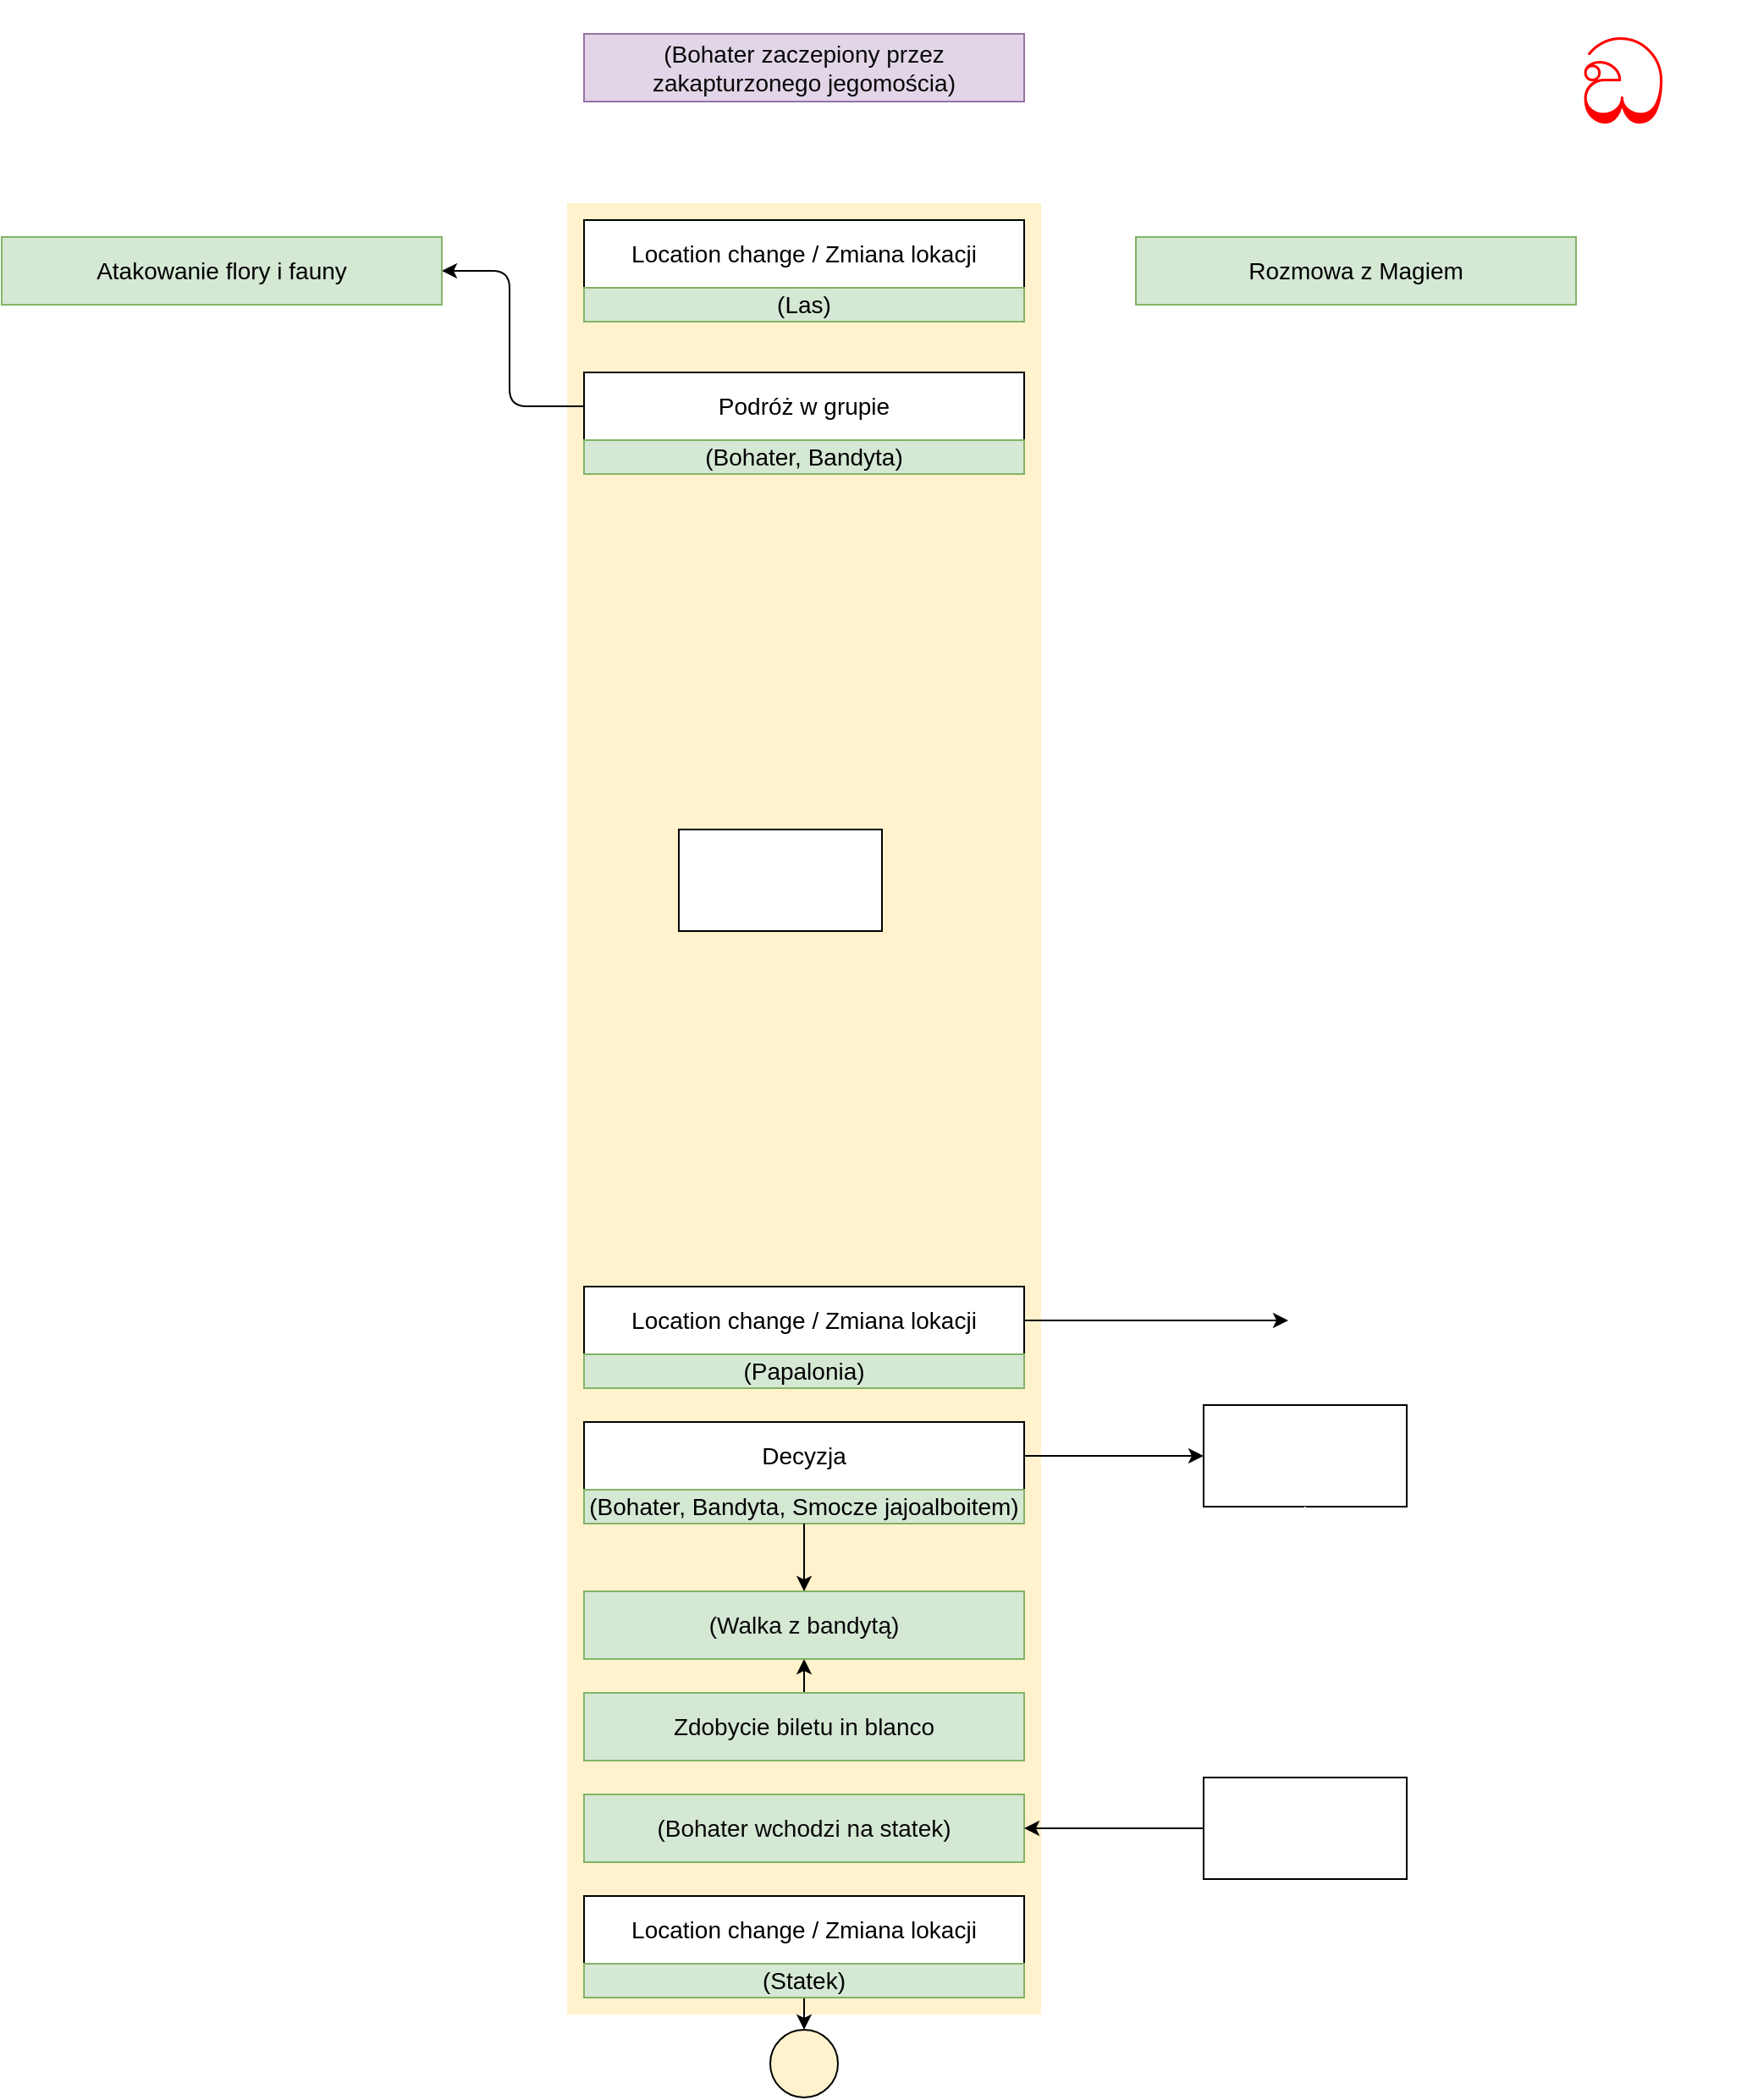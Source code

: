 <mxfile version="20.5.3" type="github" pages="4">
  <diagram id="UQUSvF4I5KepVSpX5gGY" name="Nasza Misja Wspaniała">
    <mxGraphModel dx="2842" dy="1114" grid="1" gridSize="10" guides="1" tooltips="1" connect="1" arrows="1" fold="1" page="1" pageScale="1" pageWidth="827" pageHeight="1169" math="0" shadow="0">
      <root>
        <mxCell id="0" />
        <mxCell id="1" parent="0" />
        <mxCell id="gQGS9MG1_KAhXodt28e4-1" value="&lt;span style=&quot;font-size: 14px&quot;&gt;&lt;font color=&quot;#080808&quot;&gt;(Bohater zaczepiony przez zakapturzonego jegomościa)&lt;/font&gt;&lt;/span&gt;" style="rounded=0;whiteSpace=wrap;html=1;strokeColor=#9673a6;fillColor=#e1d5e7;" parent="1" vertex="1">
          <mxGeometry x="284" y="20" width="260" height="40" as="geometry" />
        </mxCell>
        <mxCell id="IKPcrjmmdBLOmHYSF2E3-1" value="" style="rounded=0;whiteSpace=wrap;html=1;fillColor=#fff2cc;fontFamily=Helvetica;fontSize=14;strokeColor=none;" parent="1" vertex="1">
          <mxGeometry x="274" y="120" width="280" height="1070" as="geometry" />
        </mxCell>
        <mxCell id="2" value="&lt;font style=&quot;font-size: 70px&quot; color=&quot;#ff0000&quot;&gt;ඞ&lt;/font&gt;" style="text;whiteSpace=wrap;html=1;fontColor=#080808;" parent="1" vertex="1">
          <mxGeometry x="870" width="100" height="150" as="geometry" />
        </mxCell>
        <mxCell id="SyV1XuI-DCS6ZRAWAmAv-12" value="" style="edgeStyle=none;html=1;fontColor=#FFFFFF;strokeColor=#000000;" parent="1" source="3" target="V4JpAmFx-KWgz6-giR5c-6" edge="1">
          <mxGeometry relative="1" as="geometry" />
        </mxCell>
        <mxCell id="3" value="" style="rounded=0;whiteSpace=wrap;html=1;fillColor=#fff2cc;fontFamily=Helvetica;fontSize=14;strokeColor=none;" parent="1" vertex="1">
          <mxGeometry x="274" y="1040" width="280" height="120" as="geometry" />
        </mxCell>
        <mxCell id="31GnjEC11uRgKmTR82X7-3" value="&lt;span id=&quot;docs-internal-guid-4cfbbf0f-7fff-1ddc-6e00-4f36d3d0db7e&quot;&gt;&lt;span style=&quot;background-color: transparent ; vertical-align: baseline&quot;&gt;&lt;font&gt;&lt;font face=&quot;arial&quot;&gt;&lt;span style=&quot;font-size: 14px&quot;&gt;Location change / Zmiana lokacji&lt;/span&gt;&lt;/font&gt;&lt;br&gt;&lt;/font&gt;&lt;/span&gt;&lt;/span&gt;" style="rounded=0;whiteSpace=wrap;html=1;align=center;" parent="1" vertex="1">
          <mxGeometry x="284" y="130" width="260" height="40" as="geometry" />
        </mxCell>
        <mxCell id="4" value="&lt;span id=&quot;docs-internal-guid-4cfbbf0f-7fff-1ddc-6e00-4f36d3d0db7e&quot;&gt;&lt;span style=&quot;background-color: transparent ; vertical-align: baseline&quot;&gt;&lt;font&gt;&lt;font face=&quot;arial&quot;&gt;&lt;span style=&quot;font-size: 14px&quot;&gt;Location change / Zmiana lokacji&lt;/span&gt;&lt;/font&gt;&lt;br&gt;&lt;/font&gt;&lt;/span&gt;&lt;/span&gt;" style="rounded=0;whiteSpace=wrap;html=1;align=center;" parent="1" vertex="1">
          <mxGeometry x="284" y="1120" width="260" height="40" as="geometry" />
        </mxCell>
        <mxCell id="5" value="&lt;span style=&quot;font-size: 14px&quot;&gt;&lt;font color=&quot;#080808&quot;&gt;(Bohater wchodzi na statek)&lt;/font&gt;&lt;/span&gt;" style="rounded=0;whiteSpace=wrap;html=1;fillColor=#d5e8d4;strokeColor=#82b366;" parent="1" vertex="1">
          <mxGeometry x="284" y="1060" width="260" height="40" as="geometry" />
        </mxCell>
        <mxCell id="BPi2wdG3fpeRmtlFib_T-5" value="" style="ellipse;whiteSpace=wrap;html=1;aspect=fixed;fontSize=14;align=center;fillColor=#fff2cc;strokeWidth=1;" parent="1" vertex="1">
          <mxGeometry x="394" y="1199" width="40" height="40" as="geometry" />
        </mxCell>
        <mxCell id="BPi2wdG3fpeRmtlFib_T-6" value="" style="endArrow=classic;html=1;fontFamily=Helvetica;fontSize=14;exitX=0.5;exitY=1;exitDx=0;exitDy=0;entryX=0.5;entryY=0;entryDx=0;entryDy=0;strokeWidth=1;" parent="1" target="BPi2wdG3fpeRmtlFib_T-5" edge="1">
          <mxGeometry width="50" height="50" relative="1" as="geometry">
            <mxPoint x="414" y="1160" as="sourcePoint" />
            <mxPoint x="364" y="1030" as="targetPoint" />
          </mxGeometry>
        </mxCell>
        <mxCell id="V4JpAmFx-KWgz6-giR5c-5" value="&lt;span id=&quot;docs-internal-guid-4cfbbf0f-7fff-1ddc-6e00-4f36d3d0db7e&quot;&gt;&lt;span style=&quot;background-color: transparent ; vertical-align: baseline&quot;&gt;&lt;font&gt;&lt;font face=&quot;arial&quot;&gt;&lt;span style=&quot;font-size: 14px&quot;&gt;Location change / Zmiana lokacji&lt;/span&gt;&lt;/font&gt;&lt;br&gt;&lt;/font&gt;&lt;/span&gt;&lt;/span&gt;" style="rounded=0;whiteSpace=wrap;html=1;align=center;" parent="1" vertex="1">
          <mxGeometry x="284" y="760" width="260" height="40" as="geometry" />
        </mxCell>
        <mxCell id="V4JpAmFx-KWgz6-giR5c-6" value="&lt;span style=&quot;font-size: 14px&quot;&gt;&lt;font color=&quot;#080808&quot;&gt;(Walka z bandytą)&lt;/font&gt;&lt;/span&gt;" style="rounded=0;whiteSpace=wrap;html=1;fillColor=#d5e8d4;strokeColor=#82b366;" parent="1" vertex="1">
          <mxGeometry x="284" y="940" width="260" height="40" as="geometry" />
        </mxCell>
        <mxCell id="mL9I8MY1Zmh6og6JiRy--6" style="edgeStyle=none;html=1;" parent="1" source="V4JpAmFx-KWgz6-giR5c-5" edge="1">
          <mxGeometry relative="1" as="geometry">
            <mxPoint x="700" y="780" as="targetPoint" />
          </mxGeometry>
        </mxCell>
        <mxCell id="SyV1XuI-DCS6ZRAWAmAv-5" value="&lt;font face=&quot;arial&quot; color=&quot;#000000&quot;&gt;&lt;span style=&quot;font-size: 14px&quot;&gt;(Papalonia)&lt;/span&gt;&lt;/font&gt;" style="rounded=0;whiteSpace=wrap;html=1;sketch=0;fillColor=#d5e8d4;strokeColor=#82b366;align=center;" parent="1" vertex="1">
          <mxGeometry x="284" y="800" width="260" height="20" as="geometry" />
        </mxCell>
        <mxCell id="SyV1XuI-DCS6ZRAWAmAv-6" value="&lt;span id=&quot;docs-internal-guid-4cfbbf0f-7fff-1ddc-6e00-4f36d3d0db7e&quot;&gt;&lt;span style=&quot;background-color: transparent ; vertical-align: baseline&quot;&gt;&lt;font&gt;&lt;font face=&quot;arial&quot;&gt;&lt;span style=&quot;font-size: 14px&quot;&gt;Decyzja&lt;/span&gt;&lt;/font&gt;&lt;br&gt;&lt;/font&gt;&lt;/span&gt;&lt;/span&gt;" style="rounded=0;whiteSpace=wrap;html=1;align=center;" parent="1" vertex="1">
          <mxGeometry x="284" y="840" width="260" height="40" as="geometry" />
        </mxCell>
        <mxCell id="SyV1XuI-DCS6ZRAWAmAv-7" value="&lt;font face=&quot;arial&quot; color=&quot;#000000&quot;&gt;&lt;span style=&quot;font-size: 14px&quot;&gt;(Bohater, Bandyta, Smocze jajoalboitem)&lt;/span&gt;&lt;/font&gt;" style="rounded=0;whiteSpace=wrap;html=1;sketch=0;fillColor=#d5e8d4;strokeColor=#82b366;align=center;" parent="1" vertex="1">
          <mxGeometry x="284" y="880" width="260" height="20" as="geometry" />
        </mxCell>
        <mxCell id="BVBSUWvwpe2HxioUukOX-6" value="(Statek)" style="rounded=0;whiteSpace=wrap;html=1;sketch=0;align=center;fontSize=14;fillColor=#d5e8d4;strokeColor=#82b366;" parent="1" vertex="1">
          <mxGeometry x="284" y="1160" width="260" height="20" as="geometry" />
        </mxCell>
        <mxCell id="BVBSUWvwpe2HxioUukOX-7" value="(Las)" style="rounded=0;whiteSpace=wrap;html=1;sketch=0;align=center;fontSize=14;fillColor=#d5e8d4;strokeColor=#82b366;" parent="1" vertex="1">
          <mxGeometry x="284" y="170" width="260" height="20" as="geometry" />
        </mxCell>
        <mxCell id="rBn5e1AXsprmGUKwakob-8" style="edgeStyle=none;html=1;entryX=1;entryY=0.5;entryDx=0;entryDy=0;" parent="1" source="rBn5e1AXsprmGUKwakob-5" target="2jl5RrYqkjncUP6ji2NP-6" edge="1">
          <mxGeometry relative="1" as="geometry">
            <Array as="points">
              <mxPoint x="240" y="240" />
              <mxPoint x="240" y="160" />
            </Array>
          </mxGeometry>
        </mxCell>
        <mxCell id="rBn5e1AXsprmGUKwakob-5" value="&lt;span id=&quot;docs-internal-guid-4cfbbf0f-7fff-1ddc-6e00-4f36d3d0db7e&quot;&gt;&lt;span style=&quot;background-color: transparent ; vertical-align: baseline&quot;&gt;&lt;font&gt;&lt;font face=&quot;arial&quot;&gt;&lt;span style=&quot;font-size: 14px&quot;&gt;Podróż w grupie&lt;/span&gt;&lt;/font&gt;&lt;br&gt;&lt;/font&gt;&lt;/span&gt;&lt;/span&gt;" style="rounded=0;whiteSpace=wrap;html=1;align=center;" parent="1" vertex="1">
          <mxGeometry x="284" y="220" width="260" height="40" as="geometry" />
        </mxCell>
        <mxCell id="rBn5e1AXsprmGUKwakob-6" value="(Bohater, Bandyta)" style="rounded=0;whiteSpace=wrap;html=1;sketch=0;align=center;fontSize=14;fillColor=#d5e8d4;strokeColor=#82b366;" parent="1" vertex="1">
          <mxGeometry x="284" y="260" width="260" height="20" as="geometry" />
        </mxCell>
        <mxCell id="2jl5RrYqkjncUP6ji2NP-5" value="&lt;font face=&quot;arial&quot;&gt;&lt;span style=&quot;font-size: 14px&quot;&gt;Rozmowa z Magiem&lt;br&gt;&lt;/span&gt;&lt;/font&gt;" style="rounded=0;whiteSpace=wrap;html=1;sketch=0;fillColor=#d5e8d4;strokeColor=#82b366;align=center;" parent="1" vertex="1">
          <mxGeometry x="610" y="140" width="260" height="40" as="geometry" />
        </mxCell>
        <mxCell id="SyV1XuI-DCS6ZRAWAmAv-9" value="&lt;font color=&quot;#ffffff&quot;&gt;Oddanie itemu bandycie&lt;/font&gt;" style="rounded=0;whiteSpace=wrap;html=1;fontColor=#000000;" parent="1" vertex="1">
          <mxGeometry x="650" y="830" width="120" height="60" as="geometry" />
        </mxCell>
        <mxCell id="SyV1XuI-DCS6ZRAWAmAv-10" value="" style="endArrow=classic;html=1;fontColor=#000000;exitX=1;exitY=0.5;exitDx=0;exitDy=0;entryX=0;entryY=0.5;entryDx=0;entryDy=0;" parent="1" source="SyV1XuI-DCS6ZRAWAmAv-6" target="SyV1XuI-DCS6ZRAWAmAv-9" edge="1">
          <mxGeometry width="50" height="50" relative="1" as="geometry">
            <mxPoint x="600" y="870" as="sourcePoint" />
            <mxPoint x="776" y="870" as="targetPoint" />
            <Array as="points" />
          </mxGeometry>
        </mxCell>
        <mxCell id="SyV1XuI-DCS6ZRAWAmAv-11" value="" style="endArrow=classic;html=1;fontColor=#000000;exitX=0.5;exitY=1;exitDx=0;exitDy=0;entryX=0.5;entryY=0;entryDx=0;entryDy=0;strokeColor=#000000;" parent="1" source="SyV1XuI-DCS6ZRAWAmAv-7" target="V4JpAmFx-KWgz6-giR5c-6" edge="1">
          <mxGeometry width="50" height="50" relative="1" as="geometry">
            <mxPoint x="530" y="970" as="sourcePoint" />
            <mxPoint x="580" y="920" as="targetPoint" />
          </mxGeometry>
        </mxCell>
        <mxCell id="2jl5RrYqkjncUP6ji2NP-6" value="&lt;font face=&quot;arial&quot;&gt;&lt;span style=&quot;font-size: 14px&quot;&gt;Atakowanie flory i fauny&lt;/span&gt;&lt;/font&gt;" style="rounded=0;whiteSpace=wrap;html=1;sketch=0;fillColor=#d5e8d4;strokeColor=#82b366;align=center;" parent="1" vertex="1">
          <mxGeometry x="-60" y="140" width="260" height="40" as="geometry" />
        </mxCell>
        <mxCell id="SyV1XuI-DCS6ZRAWAmAv-13" value="&lt;font color=&quot;#080808&quot;&gt;&lt;span style=&quot;font-size: 14px&quot;&gt;Zdobycie biletu in blanco&lt;/span&gt;&lt;/font&gt;" style="rounded=0;whiteSpace=wrap;html=1;fillColor=#d5e8d4;strokeColor=#82b366;" parent="1" vertex="1">
          <mxGeometry x="284" y="1000" width="260" height="40" as="geometry" />
        </mxCell>
        <mxCell id="SyV1XuI-DCS6ZRAWAmAv-14" value="" style="endArrow=classic;html=1;fontColor=#FFFFFF;strokeColor=#FFFFFF;exitX=0.5;exitY=1;exitDx=0;exitDy=0;" parent="1" source="SyV1XuI-DCS6ZRAWAmAv-9" edge="1">
          <mxGeometry width="50" height="50" relative="1" as="geometry">
            <mxPoint x="490" y="1040" as="sourcePoint" />
            <mxPoint x="710" y="1050" as="targetPoint" />
          </mxGeometry>
        </mxCell>
        <mxCell id="SyV1XuI-DCS6ZRAWAmAv-15" value="&lt;font color=&quot;#ffffff&quot;&gt;Bandyta obiecuje wprowadzić nas na statek&lt;/font&gt;" style="rounded=0;whiteSpace=wrap;html=1;fontColor=#000000;" parent="1" vertex="1">
          <mxGeometry x="650" y="1050" width="120" height="60" as="geometry" />
        </mxCell>
        <mxCell id="SyV1XuI-DCS6ZRAWAmAv-16" value="" style="endArrow=classic;html=1;fontColor=#000000;exitX=0;exitY=0.5;exitDx=0;exitDy=0;entryX=1;entryY=0.5;entryDx=0;entryDy=0;" parent="1" source="SyV1XuI-DCS6ZRAWAmAv-15" target="5" edge="1">
          <mxGeometry width="50" height="50" relative="1" as="geometry">
            <mxPoint x="554" y="870.0" as="sourcePoint" />
            <mxPoint x="660" y="870.0" as="targetPoint" />
            <Array as="points" />
          </mxGeometry>
        </mxCell>
        <mxCell id="40cvc3QpJEBlzxlYfBRd-5" value="" style="rounded=0;whiteSpace=wrap;html=1;" vertex="1" parent="1">
          <mxGeometry x="340" y="490" width="120" height="60" as="geometry" />
        </mxCell>
      </root>
    </mxGraphModel>
  </diagram>
  <diagram id="74R-9tX7TL93OtxGvx-q" name="Page-1">
    <mxGraphModel dx="2015" dy="2314" grid="1" gridSize="10" guides="1" tooltips="1" connect="1" arrows="1" fold="1" page="0" pageScale="1" pageWidth="827" pageHeight="1169" math="0" shadow="0">
      <root>
        <mxCell id="0" />
        <mxCell id="1" parent="0" />
        <mxCell id="tmJQToJs_ofcO0lPk8p_-60" value="" style="rounded=0;whiteSpace=wrap;html=1;fillColor=#fff2cc;fontFamily=Helvetica;fontSize=14;strokeColor=none;" parent="1" vertex="1">
          <mxGeometry x="480" y="-1109" width="280" height="959" as="geometry" />
        </mxCell>
        <mxCell id="tmJQToJs_ofcO0lPk8p_-63" value="" style="rounded=0;whiteSpace=wrap;html=1;strokeColor=#000000;fillColor=none;fontFamily=Helvetica;fontSize=14;" parent="1" vertex="1">
          <mxGeometry x="480" y="-399.5" width="570" height="79" as="geometry" />
        </mxCell>
        <mxCell id="tmJQToJs_ofcO0lPk8p_-62" value="" style="rounded=0;whiteSpace=wrap;html=1;strokeColor=#000000;fontFamily=Helvetica;fontSize=14;fillColor=none;" parent="1" vertex="1">
          <mxGeometry x="780" y="-669" width="560" height="80" as="geometry" />
        </mxCell>
        <mxCell id="roKW-7SxGmVdzLlYCuaA-19" style="rounded=0;orthogonalLoop=1;jettySize=auto;html=1;entryX=0.5;entryY=0;entryDx=0;entryDy=0;fontSize=14;" parent="1" source="8mZ_FmGga-K4OqEKXEgO-2" target="8mZ_FmGga-K4OqEKXEgO-4" edge="1">
          <mxGeometry relative="1" as="geometry" />
        </mxCell>
        <mxCell id="8mZ_FmGga-K4OqEKXEgO-11" style="rounded=0;orthogonalLoop=1;jettySize=auto;html=1;exitX=0.5;exitY=1;exitDx=0;exitDy=0;" parent="1" source="8mZ_FmGga-K4OqEKXEgO-3" target="8mZ_FmGga-K4OqEKXEgO-10" edge="1">
          <mxGeometry relative="1" as="geometry" />
        </mxCell>
        <mxCell id="8mZ_FmGga-K4OqEKXEgO-3" value="&lt;font face=&quot;arial&quot;&gt;&lt;span style=&quot;font-size: 14px&quot;&gt;Drunkard gets thrown out of Inn / Wyrzucenie awanturnika z karczmy&lt;/span&gt;&lt;/font&gt;" style="rounded=0;whiteSpace=wrap;html=1;sketch=0;fillColor=#d5e8d4;strokeColor=#82b366;align=center;" parent="1" vertex="1">
          <mxGeometry x="490" y="-1099" width="260" height="40" as="geometry" />
        </mxCell>
        <mxCell id="roKW-7SxGmVdzLlYCuaA-30" style="edgeStyle=none;rounded=0;orthogonalLoop=1;jettySize=auto;html=1;exitX=0.5;exitY=1;exitDx=0;exitDy=0;entryX=0.5;entryY=0;entryDx=0;entryDy=0;fontSize=14;strokeWidth=1;" parent="1" source="8mZ_FmGga-K4OqEKXEgO-4" target="roKW-7SxGmVdzLlYCuaA-28" edge="1">
          <mxGeometry relative="1" as="geometry" />
        </mxCell>
        <mxCell id="8mZ_FmGga-K4OqEKXEgO-4" value="&lt;font face=&quot;arial&quot;&gt;&lt;span style=&quot;font-size: 14px&quot;&gt;Nutrition / Odżywianie&lt;/span&gt;&lt;/font&gt;" style="rounded=0;whiteSpace=wrap;html=1;align=center;fillColor=#ffffff;fontSize=14;" parent="1" vertex="1">
          <mxGeometry x="490" y="-560" width="260" height="40" as="geometry" />
        </mxCell>
        <mxCell id="roKW-7SxGmVdzLlYCuaA-20" style="rounded=0;orthogonalLoop=1;jettySize=auto;html=1;exitX=0.75;exitY=1;exitDx=0;exitDy=0;entryX=0.25;entryY=0;entryDx=0;entryDy=0;fontSize=14;strokeWidth=1;" parent="1" source="tmJQToJs_ofcO0lPk8p_-11" target="8mZ_FmGga-K4OqEKXEgO-4" edge="1">
          <mxGeometry relative="1" as="geometry">
            <mxPoint x="410" y="-518" as="sourcePoint" />
          </mxGeometry>
        </mxCell>
        <mxCell id="roKW-7SxGmVdzLlYCuaA-10" style="edgeStyle=none;rounded=0;orthogonalLoop=1;jettySize=auto;html=1;exitX=0.5;exitY=1;exitDx=0;exitDy=0;fontSize=14;" parent="1" source="8mZ_FmGga-K4OqEKXEgO-6" target="roKW-7SxGmVdzLlYCuaA-1" edge="1">
          <mxGeometry relative="1" as="geometry" />
        </mxCell>
        <mxCell id="8mZ_FmGga-K4OqEKXEgO-6" value="&lt;span id=&quot;docs-internal-guid-4cfbbf0f-7fff-1ddc-6e00-4f36d3d0db7e&quot;&gt;&lt;span style=&quot;background-color: transparent ; vertical-align: baseline&quot;&gt;&lt;font&gt;&lt;font face=&quot;arial&quot;&gt;&lt;span style=&quot;font-size: 14px&quot;&gt;Location change / Zmiana lokacji&lt;/span&gt;&lt;/font&gt;&lt;br&gt;&lt;/font&gt;&lt;/span&gt;&lt;/span&gt;" style="rounded=0;whiteSpace=wrap;html=1;align=center;" parent="1" vertex="1">
          <mxGeometry x="490" y="-959" width="260" height="40" as="geometry" />
        </mxCell>
        <mxCell id="8mZ_FmGga-K4OqEKXEgO-12" style="edgeStyle=orthogonalEdgeStyle;rounded=0;orthogonalLoop=1;jettySize=auto;html=1;exitX=0.5;exitY=1;exitDx=0;exitDy=0;entryX=0.5;entryY=0;entryDx=0;entryDy=0;" parent="1" source="8mZ_FmGga-K4OqEKXEgO-10" target="8mZ_FmGga-K4OqEKXEgO-6" edge="1">
          <mxGeometry relative="1" as="geometry" />
        </mxCell>
        <mxCell id="0h0rLAMfrDWNozQSX6OC-6" style="rounded=0;orthogonalLoop=1;jettySize=auto;html=1;exitX=0;exitY=0.5;exitDx=0;exitDy=0;entryX=0.359;entryY=-0.067;entryDx=0;entryDy=0;edgeStyle=orthogonalEdgeStyle;entryPerimeter=0;" parent="1" source="8mZ_FmGga-K4OqEKXEgO-10" target="0h0rLAMfrDWNozQSX6OC-8" edge="1">
          <mxGeometry relative="1" as="geometry">
            <mxPoint x="170" y="-818" as="targetPoint" />
          </mxGeometry>
        </mxCell>
        <mxCell id="8mZ_FmGga-K4OqEKXEgO-10" value="&lt;font face=&quot;arial&quot;&gt;&lt;span style=&quot;font-size: 14px&quot;&gt;Obtaining poison / Zdobycie trucizny&lt;/span&gt;&lt;/font&gt;" style="rounded=0;whiteSpace=wrap;html=1;sketch=0;fillColor=#d5e8d4;strokeColor=#82b366;align=center;" parent="1" vertex="1">
          <mxGeometry x="490" y="-1029" width="260" height="40" as="geometry" />
        </mxCell>
        <mxCell id="roKW-7SxGmVdzLlYCuaA-11" style="edgeStyle=none;rounded=0;orthogonalLoop=1;jettySize=auto;html=1;entryX=0.5;entryY=0;entryDx=0;entryDy=0;fontSize=14;" parent="1" source="tmJQToJs_ofcO0lPk8p_-1" target="roKW-7SxGmVdzLlYCuaA-2" edge="1">
          <mxGeometry relative="1" as="geometry" />
        </mxCell>
        <mxCell id="roKW-7SxGmVdzLlYCuaA-1" value="Poisoning item / Zatrucie przedmiotu" style="rounded=0;whiteSpace=wrap;html=1;sketch=0;align=center;fontSize=14;" parent="1" vertex="1">
          <mxGeometry x="490" y="-889" width="260" height="40" as="geometry" />
        </mxCell>
        <mxCell id="roKW-7SxGmVdzLlYCuaA-12" style="rounded=0;orthogonalLoop=1;jettySize=auto;html=1;exitX=0.5;exitY=1;exitDx=0;exitDy=0;fontSize=14;" parent="1" source="roKW-7SxGmVdzLlYCuaA-2" target="tmJQToJs_ofcO0lPk8p_-12" edge="1">
          <mxGeometry relative="1" as="geometry">
            <mxPoint x="130" y="-598" as="targetPoint" />
          </mxGeometry>
        </mxCell>
        <mxCell id="roKW-7SxGmVdzLlYCuaA-13" style="rounded=0;orthogonalLoop=1;jettySize=auto;html=1;entryX=0.804;entryY=0.021;entryDx=0;entryDy=0;fontSize=14;edgeStyle=orthogonalEdgeStyle;exitX=0;exitY=0.75;exitDx=0;exitDy=0;entryPerimeter=0;strokeWidth=1;" parent="1" source="0h0rLAMfrDWNozQSX6OC-1" target="roKW-7SxGmVdzLlYCuaA-4" edge="1">
          <mxGeometry relative="1" as="geometry">
            <mxPoint x="490" y="-1179" as="sourcePoint" />
            <Array as="points">
              <mxPoint x="410" y="-1139" />
              <mxPoint x="410" y="-658" />
            </Array>
          </mxGeometry>
        </mxCell>
        <mxCell id="roKW-7SxGmVdzLlYCuaA-2" value="&lt;span id=&quot;docs-internal-guid-4cfbbf0f-7fff-1ddc-6e00-4f36d3d0db7e&quot;&gt;&lt;span style=&quot;background-color: transparent ; vertical-align: baseline&quot;&gt;&lt;font&gt;&lt;font face=&quot;arial&quot;&gt;&lt;span style=&quot;font-size: 14px&quot;&gt;Location change / Zmiana lokacji&lt;/span&gt;&lt;/font&gt;&lt;br&gt;&lt;/font&gt;&lt;/span&gt;&lt;/span&gt;" style="rounded=0;whiteSpace=wrap;html=1;align=center;" parent="1" vertex="1">
          <mxGeometry x="490" y="-729" width="260" height="40" as="geometry" />
        </mxCell>
        <mxCell id="roKW-7SxGmVdzLlYCuaA-4" value="&lt;font face=&quot;arial&quot;&gt;&lt;span style=&quot;font-size: 14px&quot;&gt;Making a deal / Transakcja kupna-sprzedaży&lt;/span&gt;&lt;br&gt;&lt;/font&gt;" style="rounded=0;whiteSpace=wrap;html=1;fillColor=#ffffff;fontSize=14;" parent="1" vertex="1">
          <mxGeometry x="200" y="-659" width="260" height="40" as="geometry" />
        </mxCell>
        <mxCell id="roKW-7SxGmVdzLlYCuaA-43" style="edgeStyle=orthogonalEdgeStyle;rounded=0;orthogonalLoop=1;jettySize=auto;html=1;entryX=1;entryY=0.5;entryDx=0;entryDy=0;fontSize=14;" parent="1" source="roKW-7SxGmVdzLlYCuaA-6" target="roKW-7SxGmVdzLlYCuaA-28" edge="1">
          <mxGeometry relative="1" as="geometry">
            <Array as="points">
              <mxPoint x="1240" y="-450" />
            </Array>
          </mxGeometry>
        </mxCell>
        <mxCell id="roKW-7SxGmVdzLlYCuaA-6" value="&lt;font&gt;Fight ending with character’s escape / Walka zakończona ucieczką uczestnika&lt;br style=&quot;font-size: 14px&quot;&gt;&lt;/font&gt;" style="rounded=0;whiteSpace=wrap;html=1;fontSize=14;fontFamily=Helvetica;" parent="1" vertex="1">
          <mxGeometry x="1067" y="-659" width="260" height="40" as="geometry" />
        </mxCell>
        <mxCell id="roKW-7SxGmVdzLlYCuaA-17" style="rounded=0;orthogonalLoop=1;jettySize=auto;html=1;exitX=0;exitY=0.5;exitDx=0;exitDy=0;fontSize=14;entryX=1;entryY=0.5;entryDx=0;entryDy=0;" parent="1" source="roKW-7SxGmVdzLlYCuaA-7" target="tmJQToJs_ofcO0lPk8p_-12" edge="1">
          <mxGeometry relative="1" as="geometry">
            <mxPoint x="1125" y="-519" as="targetPoint" />
          </mxGeometry>
        </mxCell>
        <mxCell id="roKW-7SxGmVdzLlYCuaA-18" style="rounded=0;orthogonalLoop=1;jettySize=auto;html=1;exitX=0.768;exitY=-0.038;exitDx=0;exitDy=0;fontSize=14;exitPerimeter=0;" parent="1" source="tmJQToJs_ofcO0lPk8p_-21" target="roKW-7SxGmVdzLlYCuaA-9" edge="1">
          <mxGeometry relative="1" as="geometry" />
        </mxCell>
        <mxCell id="roKW-7SxGmVdzLlYCuaA-7" value="&lt;font&gt;Fight ending with character’s death / Walka zakończona śmiercią uczestnika&lt;br style=&quot;font-size: 14px&quot;&gt;&lt;/font&gt;" style="rounded=0;whiteSpace=wrap;html=1;fontSize=14;fontFamily=Helvetica;" parent="1" vertex="1">
          <mxGeometry x="790" y="-659" width="260" height="40" as="geometry" />
        </mxCell>
        <mxCell id="roKW-7SxGmVdzLlYCuaA-9" value="" style="ellipse;whiteSpace=wrap;html=1;aspect=fixed;fontSize=14;align=center;fillColor=#000000;" parent="1" vertex="1">
          <mxGeometry x="970" y="-560" width="40" height="40" as="geometry" />
        </mxCell>
        <mxCell id="roKW-7SxGmVdzLlYCuaA-27" value="&lt;font face=&quot;arial&quot;&gt;&lt;span style=&quot;font-size: 14px&quot;&gt;Fight ending with character’s escape / Walka zakończona ucieczką uczestnika&lt;/span&gt;&lt;br&gt;&lt;/font&gt;" style="rounded=0;whiteSpace=wrap;html=1;" parent="1" vertex="1">
          <mxGeometry x="781" y="-390" width="260" height="40" as="geometry" />
        </mxCell>
        <mxCell id="roKW-7SxGmVdzLlYCuaA-31" style="edgeStyle=none;rounded=0;orthogonalLoop=1;jettySize=auto;html=1;fontSize=14;strokeWidth=1;" parent="1" source="roKW-7SxGmVdzLlYCuaA-28" edge="1">
          <mxGeometry relative="1" as="geometry">
            <mxPoint x="622" y="-399" as="targetPoint" />
          </mxGeometry>
        </mxCell>
        <mxCell id="roKW-7SxGmVdzLlYCuaA-28" value="&lt;span id=&quot;docs-internal-guid-4cfbbf0f-7fff-1ddc-6e00-4f36d3d0db7e&quot;&gt;&lt;span style=&quot;background-color: transparent ; vertical-align: baseline&quot;&gt;&lt;font&gt;&lt;font face=&quot;arial&quot;&gt;&lt;span style=&quot;font-size: 14px&quot;&gt;Location change / Zmiana lokacji&lt;/span&gt;&lt;/font&gt;&lt;br&gt;&lt;/font&gt;&lt;/span&gt;&lt;/span&gt;" style="rounded=0;whiteSpace=wrap;html=1;align=center;fillColor=#ffffff;fontSize=14;" parent="1" vertex="1">
          <mxGeometry x="490" y="-470" width="260" height="40" as="geometry" />
        </mxCell>
        <mxCell id="roKW-7SxGmVdzLlYCuaA-36" style="edgeStyle=orthogonalEdgeStyle;rounded=0;orthogonalLoop=1;jettySize=auto;html=1;entryX=0;entryY=0.5;entryDx=0;entryDy=0;fontSize=14;exitX=0.75;exitY=0;exitDx=0;exitDy=0;strokeWidth=1;" parent="1" source="tmJQToJs_ofcO0lPk8p_-69" target="roKW-7SxGmVdzLlYCuaA-35" edge="1">
          <mxGeometry relative="1" as="geometry">
            <mxPoint x="620" y="-228" as="sourcePoint" />
            <Array as="points">
              <mxPoint x="685" y="-270" />
            </Array>
          </mxGeometry>
        </mxCell>
        <mxCell id="roKW-7SxGmVdzLlYCuaA-33" style="rounded=0;orthogonalLoop=1;jettySize=auto;html=1;fontSize=14;exitX=0.25;exitY=0;exitDx=0;exitDy=0;edgeStyle=orthogonalEdgeStyle;" parent="1" source="tmJQToJs_ofcO0lPk8p_-69" target="roKW-7SxGmVdzLlYCuaA-34" edge="1">
          <mxGeometry relative="1" as="geometry">
            <mxPoint x="555" y="-228" as="sourcePoint" />
            <Array as="points">
              <mxPoint x="555" y="-270" />
            </Array>
          </mxGeometry>
        </mxCell>
        <mxCell id="roKW-7SxGmVdzLlYCuaA-34" value="" style="ellipse;whiteSpace=wrap;html=1;aspect=fixed;fontSize=14;align=center;fillColor=#000000;" parent="1" vertex="1">
          <mxGeometry x="410" y="-290" width="40" height="40" as="geometry" />
        </mxCell>
        <mxCell id="roKW-7SxGmVdzLlYCuaA-38" style="edgeStyle=none;rounded=0;orthogonalLoop=1;jettySize=auto;html=1;entryX=0.5;entryY=0;entryDx=0;entryDy=0;fontSize=14;strokeWidth=1;" parent="1" source="roKW-7SxGmVdzLlYCuaA-35" target="roKW-7SxGmVdzLlYCuaA-37" edge="1">
          <mxGeometry relative="1" as="geometry" />
        </mxCell>
        <mxCell id="roKW-7SxGmVdzLlYCuaA-35" value="&lt;font&gt;Turning a dead dragon into valuables&amp;nbsp;/ Zamiana martwego smoka na łuski i ząb&lt;/font&gt;" style="rounded=0;whiteSpace=wrap;html=1;strokeColor=#000000;align=center;fontSize=14;fontFamily=Helvetica;fillColor=#ffffff;" parent="1" vertex="1">
          <mxGeometry x="781" y="-290" width="260" height="40" as="geometry" />
        </mxCell>
        <mxCell id="roKW-7SxGmVdzLlYCuaA-37" value="&lt;span id=&quot;docs-internal-guid-4cfbbf0f-7fff-1ddc-6e00-4f36d3d0db7e&quot; style=&quot;font-size: 14px&quot;&gt;&lt;span style=&quot;background-color: transparent ; vertical-align: baseline ; font-size: 14px&quot;&gt;&lt;font style=&quot;font-size: 14px&quot;&gt;Picking item up / Podniesienie przedmiotu&lt;br style=&quot;font-size: 14px&quot;&gt;&lt;/font&gt;&lt;/span&gt;&lt;/span&gt;" style="rounded=0;whiteSpace=wrap;html=1;fontSize=14;fontFamily=Helvetica;fillColor=#ffffff;" parent="1" vertex="1">
          <mxGeometry x="781" y="-219" width="260" height="40" as="geometry" />
        </mxCell>
        <mxCell id="0h0rLAMfrDWNozQSX6OC-3" style="rounded=0;orthogonalLoop=1;jettySize=auto;html=1;exitX=0.5;exitY=1;exitDx=0;exitDy=0;entryX=0.5;entryY=0;entryDx=0;entryDy=0;" parent="1" source="0h0rLAMfrDWNozQSX6OC-1" target="8mZ_FmGga-K4OqEKXEgO-3" edge="1">
          <mxGeometry relative="1" as="geometry" />
        </mxCell>
        <mxCell id="0h0rLAMfrDWNozQSX6OC-4" style="edgeStyle=orthogonalEdgeStyle;rounded=0;orthogonalLoop=1;jettySize=auto;html=1;entryX=0.5;entryY=0;entryDx=0;entryDy=0;exitX=0;exitY=0.5;exitDx=0;exitDy=0;" parent="1" source="0h0rLAMfrDWNozQSX6OC-1" target="0h0rLAMfrDWNozQSX6OC-2" edge="1">
          <mxGeometry relative="1" as="geometry">
            <mxPoint x="470" y="-1147" as="sourcePoint" />
            <Array as="points">
              <mxPoint x="260" y="-1149" />
            </Array>
          </mxGeometry>
        </mxCell>
        <mxCell id="0h0rLAMfrDWNozQSX6OC-11" style="edgeStyle=orthogonalEdgeStyle;rounded=0;orthogonalLoop=1;jettySize=auto;html=1;entryX=0.25;entryY=0;entryDx=0;entryDy=0;exitX=0;exitY=0.25;exitDx=0;exitDy=0;" parent="1" source="0h0rLAMfrDWNozQSX6OC-1" target="0h0rLAMfrDWNozQSX6OC-8" edge="1">
          <mxGeometry relative="1" as="geometry">
            <Array as="points">
              <mxPoint x="65" y="-1159" />
            </Array>
            <mxPoint x="460" y="-1179" as="sourcePoint" />
          </mxGeometry>
        </mxCell>
        <mxCell id="0h0rLAMfrDWNozQSX6OC-1" value="&lt;font style=&quot;font-size: 14px&quot;&gt;(Poznanie sekretu smoczego jaja, Q5)&lt;/font&gt;" style="rounded=0;whiteSpace=wrap;html=1;strokeColor=#9673a6;fillColor=#e1d5e7;" parent="1" vertex="1">
          <mxGeometry x="490" y="-1169" width="260" height="40" as="geometry" />
        </mxCell>
        <mxCell id="0h0rLAMfrDWNozQSX6OC-5" style="edgeStyle=orthogonalEdgeStyle;rounded=0;orthogonalLoop=1;jettySize=auto;html=1;exitX=0.5;exitY=1;exitDx=0;exitDy=0;entryX=0;entryY=0.5;entryDx=0;entryDy=0;" parent="1" source="0h0rLAMfrDWNozQSX6OC-2" target="roKW-7SxGmVdzLlYCuaA-1" edge="1">
          <mxGeometry relative="1" as="geometry" />
        </mxCell>
        <mxCell id="0h0rLAMfrDWNozQSX6OC-7" style="rounded=0;orthogonalLoop=1;jettySize=auto;html=1;exitX=0.25;exitY=1;exitDx=0;exitDy=0;entryX=0.75;entryY=0;entryDx=0;entryDy=0;" parent="1" source="0h0rLAMfrDWNozQSX6OC-2" target="0h0rLAMfrDWNozQSX6OC-8" edge="1">
          <mxGeometry relative="1" as="geometry">
            <mxPoint x="170" y="-769" as="targetPoint" />
          </mxGeometry>
        </mxCell>
        <mxCell id="0h0rLAMfrDWNozQSX6OC-2" value="&lt;span style=&quot;font-family: &amp;#34;arial&amp;#34; ; font-size: 14px&quot;&gt;(Zdobycie trujących ziół, Q2)&lt;/span&gt;" style="rounded=0;whiteSpace=wrap;html=1;fillColor=#e1d5e7;strokeColor=#9673a6;" parent="1" vertex="1">
          <mxGeometry x="130" y="-979" width="260" height="40" as="geometry" />
        </mxCell>
        <mxCell id="0h0rLAMfrDWNozQSX6OC-9" style="rounded=0;orthogonalLoop=1;jettySize=auto;html=1;exitX=0.5;exitY=1;exitDx=0;exitDy=0;" parent="1" source="0h0rLAMfrDWNozQSX6OC-8" target="-C62HY2DCLwvyvnExZcn-1" edge="1">
          <mxGeometry relative="1" as="geometry" />
        </mxCell>
        <mxCell id="0h0rLAMfrDWNozQSX6OC-8" value="(Zdobycie baraniny, G8)" style="rounded=0;whiteSpace=wrap;html=1;fillColor=#e1d5e7;strokeColor=#9673a6;fontSize=14;" parent="1" vertex="1">
          <mxGeometry y="-834" width="260" height="40" as="geometry" />
        </mxCell>
        <mxCell id="tmJQToJs_ofcO0lPk8p_-1" value="&lt;font face=&quot;arial&quot;&gt;&lt;span style=&quot;font-size: 14px&quot;&gt;Wizard receives a distress call / Bohater wzywa czarodzieja na pomoc&lt;/span&gt;&lt;/font&gt;" style="rounded=0;whiteSpace=wrap;html=1;sketch=0;fillColor=#d5e8d4;strokeColor=#82b366;align=center;" parent="1" vertex="1">
          <mxGeometry x="490" y="-799" width="260" height="40" as="geometry" />
        </mxCell>
        <mxCell id="tmJQToJs_ofcO0lPk8p_-3" value="" style="endArrow=classic;html=1;" parent="1" source="roKW-7SxGmVdzLlYCuaA-1" target="tmJQToJs_ofcO0lPk8p_-1" edge="1">
          <mxGeometry width="50" height="50" relative="1" as="geometry">
            <mxPoint x="770" y="-788" as="sourcePoint" />
            <mxPoint x="820" y="-838" as="targetPoint" />
          </mxGeometry>
        </mxCell>
        <mxCell id="tmJQToJs_ofcO0lPk8p_-5" value="" style="endArrow=classic;html=1;edgeStyle=orthogonalEdgeStyle;elbow=vertical;rounded=0;entryX=0;entryY=0.5;entryDx=0;entryDy=0;" parent="1" target="roKW-7SxGmVdzLlYCuaA-2" edge="1">
          <mxGeometry width="50" height="50" relative="1" as="geometry">
            <mxPoint x="490" y="-1129" as="sourcePoint" />
            <mxPoint x="490" y="-738" as="targetPoint" />
            <Array as="points">
              <mxPoint x="490" y="-1129" />
              <mxPoint x="440" y="-1129" />
              <mxPoint x="440" y="-709" />
            </Array>
          </mxGeometry>
        </mxCell>
        <mxCell id="tmJQToJs_ofcO0lPk8p_-6" value="(Well, Poison/Herbs)" style="rounded=0;whiteSpace=wrap;html=1;sketch=0;align=center;fontSize=14;fillColor=#d5e8d4;strokeColor=#82b366;" parent="1" vertex="1">
          <mxGeometry x="490" y="-849" width="260" height="20" as="geometry" />
        </mxCell>
        <mxCell id="tmJQToJs_ofcO0lPk8p_-7" style="rounded=0;orthogonalLoop=1;jettySize=auto;html=1;fontSize=14;entryX=1;entryY=0.75;entryDx=0;entryDy=0;exitX=0.532;exitY=0.002;exitDx=0;exitDy=0;edgeStyle=orthogonalEdgeStyle;exitPerimeter=0;" parent="1" source="roKW-7SxGmVdzLlYCuaA-6" target="8mZ_FmGga-K4OqEKXEgO-3" edge="1">
          <mxGeometry relative="1" as="geometry">
            <mxPoint x="1270" y="-798" as="sourcePoint" />
            <Array as="points">
              <mxPoint x="1240" y="-659" />
              <mxPoint x="1240" y="-1069" />
            </Array>
          </mxGeometry>
        </mxCell>
        <mxCell id="tmJQToJs_ofcO0lPk8p_-9" style="rounded=0;orthogonalLoop=1;jettySize=auto;html=1;fontSize=14;" parent="1" source="tmJQToJs_ofcO0lPk8p_-75" target="tmJQToJs_ofcO0lPk8p_-10" edge="1">
          <mxGeometry relative="1" as="geometry">
            <mxPoint x="636.0" y="51.5" as="sourcePoint" />
          </mxGeometry>
        </mxCell>
        <mxCell id="tmJQToJs_ofcO0lPk8p_-10" value="" style="ellipse;whiteSpace=wrap;html=1;aspect=fixed;fontSize=14;align=center;fillColor=none;" parent="1" vertex="1">
          <mxGeometry x="310" y="-290" width="40" height="40" as="geometry" />
        </mxCell>
        <mxCell id="tmJQToJs_ofcO0lPk8p_-12" value="&lt;font face=&quot;arial&quot;&gt;&lt;span style=&quot;font-size: 14px&quot;&gt;Stealing an item from location / Kradzież przedmiotu z lokacji&lt;/span&gt;&lt;br&gt;&lt;/font&gt;" style="rounded=0;whiteSpace=wrap;html=1;" parent="1" vertex="1">
          <mxGeometry x="490" y="-659" width="260" height="40" as="geometry" />
        </mxCell>
        <mxCell id="tmJQToJs_ofcO0lPk8p_-14" style="rounded=0;orthogonalLoop=1;jettySize=auto;html=1;fontSize=14;strokeWidth=1;" parent="1" source="roKW-7SxGmVdzLlYCuaA-37" target="tmJQToJs_ofcO0lPk8p_-72" edge="1">
          <mxGeometry relative="1" as="geometry">
            <mxPoint x="407.5" y="142" as="sourcePoint" />
          </mxGeometry>
        </mxCell>
        <mxCell id="tmJQToJs_ofcO0lPk8p_-15" value="" style="ellipse;whiteSpace=wrap;html=1;aspect=fixed;fontSize=14;align=center;fillColor=#fff2cc;strokeWidth=1;" parent="1" vertex="1">
          <mxGeometry x="600" y="-120" width="40" height="40" as="geometry" />
        </mxCell>
        <mxCell id="tmJQToJs_ofcO0lPk8p_-20" value="&lt;font face=&quot;arial&quot;&gt;&lt;span style=&quot;font-size: 14px&quot;&gt;(&lt;/span&gt;&lt;/font&gt;&lt;font face=&quot;arial&quot;&gt;&lt;span style=&quot;font-size: 14px&quot;&gt;Elixir)&lt;/span&gt;&lt;/font&gt;" style="rounded=0;whiteSpace=wrap;html=1;sketch=0;fillColor=#d5e8d4;strokeColor=#82b366;align=center;" parent="1" vertex="1">
          <mxGeometry x="490" y="-520" width="260" height="20" as="geometry" />
        </mxCell>
        <mxCell id="tmJQToJs_ofcO0lPk8p_-21" value="&lt;span style=&quot;font-family: &amp;#34;arial&amp;#34;&quot;&gt;(&lt;/span&gt;&lt;span style=&quot;font-family: &amp;#34;arial&amp;#34;&quot;&gt;&lt;b&gt;Main_hero&lt;/b&gt;,&amp;nbsp;&lt;/span&gt;&lt;span style=&quot;font-family: &amp;#34;arial&amp;#34;&quot;&gt;Wizard)&lt;/span&gt;" style="rounded=0;whiteSpace=wrap;html=1;sketch=0;fillColor=#d5e8d4;strokeColor=#82b366;align=center;fontSize=14;fontFamily=Helvetica;" parent="1" vertex="1">
          <mxGeometry x="790" y="-619" width="260" height="20" as="geometry" />
        </mxCell>
        <mxCell id="tmJQToJs_ofcO0lPk8p_-22" style="rounded=0;orthogonalLoop=1;jettySize=auto;html=1;exitX=0.75;exitY=1;exitDx=0;exitDy=0;fontSize=14;" parent="1" source="roKW-7SxGmVdzLlYCuaA-7" target="tmJQToJs_ofcO0lPk8p_-21" edge="1">
          <mxGeometry relative="1" as="geometry">
            <mxPoint x="1245" y="-618" as="sourcePoint" />
            <mxPoint x="1268.689" y="-584.495" as="targetPoint" />
          </mxGeometry>
        </mxCell>
        <mxCell id="tmJQToJs_ofcO0lPk8p_-23" value="&lt;span style=&quot;font-family: &amp;#34;arial&amp;#34;&quot;&gt;(&lt;/span&gt;&lt;span style=&quot;font-family: &amp;#34;arial&amp;#34;&quot;&gt;&lt;b&gt;Main_hero&lt;/b&gt;,&amp;nbsp;&lt;/span&gt;&lt;span style=&quot;font-family: &amp;#34;arial&amp;#34;&quot;&gt;Wizard)&lt;/span&gt;" style="rounded=0;whiteSpace=wrap;html=1;sketch=0;fillColor=#d5e8d4;strokeColor=#82b366;align=center;fontSize=14;fontFamily=Helvetica;" parent="1" vertex="1">
          <mxGeometry x="1067" y="-619" width="260" height="20" as="geometry" />
        </mxCell>
        <mxCell id="tmJQToJs_ofcO0lPk8p_-24" style="rounded=0;orthogonalLoop=1;jettySize=auto;html=1;fontSize=14;" parent="1" source="roKW-7SxGmVdzLlYCuaA-6" target="tmJQToJs_ofcO0lPk8p_-23" edge="1">
          <mxGeometry relative="1" as="geometry">
            <mxPoint x="1486.667" y="-618" as="sourcePoint" />
            <mxPoint x="1524.0" y="-590.0" as="targetPoint" />
          </mxGeometry>
        </mxCell>
        <mxCell id="tmJQToJs_ofcO0lPk8p_-49" value="&lt;font&gt;Fight ending with character’s death / Walka zakończona śmiercią uczestnika&lt;br style=&quot;font-size: 14px&quot;&gt;&lt;/font&gt;" style="rounded=0;whiteSpace=wrap;html=1;fontSize=14;fontFamily=Helvetica;fillColor=#ffffff;" parent="1" vertex="1">
          <mxGeometry x="490" y="-390" width="260" height="40" as="geometry" />
        </mxCell>
        <mxCell id="tmJQToJs_ofcO0lPk8p_-11" value="&lt;font face=&quot;arial&quot;&gt;&lt;span style=&quot;font-size: 14px&quot;&gt;(&lt;/span&gt;&lt;/font&gt;&lt;span style=&quot;font-family: &amp;#34;arial&amp;#34; ; font-size: 14px&quot;&gt;&lt;b&gt;Main_hero&lt;/b&gt;,&amp;nbsp;&lt;/span&gt;&lt;font face=&quot;arial&quot;&gt;&lt;span style=&quot;font-size: 14px&quot;&gt;Elixir, Wizard)&lt;/span&gt;&lt;/font&gt;" style="rounded=0;whiteSpace=wrap;html=1;sketch=0;fillColor=#d5e8d4;strokeColor=#82b366;align=center;" parent="1" vertex="1">
          <mxGeometry x="200" y="-619" width="260" height="20" as="geometry" />
        </mxCell>
        <mxCell id="tmJQToJs_ofcO0lPk8p_-58" style="rounded=0;orthogonalLoop=1;jettySize=auto;html=1;exitX=0.25;exitY=1;exitDx=0;exitDy=0;entryX=0.25;entryY=0;entryDx=0;entryDy=0;fontSize=14;" parent="1" source="roKW-7SxGmVdzLlYCuaA-4" target="tmJQToJs_ofcO0lPk8p_-11" edge="1">
          <mxGeometry relative="1" as="geometry">
            <mxPoint x="275" y="-649" as="sourcePoint" />
            <mxPoint x="555" y="-478" as="targetPoint" />
          </mxGeometry>
        </mxCell>
        <mxCell id="tmJQToJs_ofcO0lPk8p_-67" value="" style="endArrow=classic;html=1;fontFamily=Helvetica;fontSize=14;exitX=1;exitY=0.25;exitDx=0;exitDy=0;entryX=1;entryY=0.75;entryDx=0;entryDy=0;edgeStyle=orthogonalEdgeStyle;rounded=0;" parent="1" source="0h0rLAMfrDWNozQSX6OC-1" target="tmJQToJs_ofcO0lPk8p_-63" edge="1">
          <mxGeometry width="50" height="50" relative="1" as="geometry">
            <mxPoint x="610" y="-609" as="sourcePoint" />
            <mxPoint x="660" y="-659" as="targetPoint" />
            <Array as="points">
              <mxPoint x="1380" y="-1159" />
              <mxPoint x="1380" y="-340" />
            </Array>
          </mxGeometry>
        </mxCell>
        <mxCell id="tmJQToJs_ofcO0lPk8p_-68" value="" style="endArrow=classic;html=1;fontFamily=Helvetica;fontSize=14;exitX=1;exitY=0.5;exitDx=0;exitDy=0;edgeStyle=orthogonalEdgeStyle;rounded=0;" parent="1" source="roKW-7SxGmVdzLlYCuaA-2" target="tmJQToJs_ofcO0lPk8p_-62" edge="1">
          <mxGeometry width="50" height="50" relative="1" as="geometry">
            <mxPoint x="880" y="-809" as="sourcePoint" />
            <mxPoint x="1070" y="-719" as="targetPoint" />
            <Array as="points">
              <mxPoint x="1060" y="-709" />
            </Array>
          </mxGeometry>
        </mxCell>
        <mxCell id="tmJQToJs_ofcO0lPk8p_-70" value="&lt;font style=&quot;font-size: 14px&quot;&gt;&lt;span style=&quot;font-size: 14px&quot;&gt;(&lt;/span&gt;&lt;span style=&quot;font-family: &amp;#34;arial&amp;#34;&quot;&gt;Main_hero,&amp;nbsp;&lt;/span&gt;&lt;span style=&quot;font-size: 14px&quot;&gt;&lt;b&gt;Dragon&lt;/b&gt;)&lt;/span&gt;&lt;/font&gt;" style="rounded=0;whiteSpace=wrap;html=1;sketch=0;fillColor=#d5e8d4;strokeColor=#82b366;align=center;fontSize=14;fontFamily=Helvetica;" parent="1" vertex="1">
          <mxGeometry x="781" y="-350" width="260" height="20" as="geometry" />
        </mxCell>
        <mxCell id="tmJQToJs_ofcO0lPk8p_-71" value="&lt;font style=&quot;font-size: 14px&quot;&gt;(Dragon_scales; Dragon_tooth)&lt;/font&gt;" style="rounded=0;whiteSpace=wrap;html=1;sketch=0;fillColor=#d5e8d4;strokeColor=#82b366;align=center;fontSize=14;fontFamily=Helvetica;" parent="1" vertex="1">
          <mxGeometry x="781" y="-179" width="260" height="20" as="geometry" />
        </mxCell>
        <mxCell id="tmJQToJs_ofcO0lPk8p_-72" value="&lt;span id=&quot;docs-internal-guid-4cfbbf0f-7fff-1ddc-6e00-4f36d3d0db7e&quot; style=&quot;font-size: 14px&quot;&gt;&lt;span style=&quot;background-color: transparent ; vertical-align: baseline ; font-size: 14px&quot;&gt;&lt;font style=&quot;font-size: 14px&quot;&gt;Picking item up / Podniesienie przedmiotu&lt;br style=&quot;font-size: 14px&quot;&gt;&lt;/font&gt;&lt;/span&gt;&lt;/span&gt;" style="rounded=0;whiteSpace=wrap;html=1;fontSize=14;fontFamily=Helvetica;fillColor=#ffffff;" parent="1" vertex="1">
          <mxGeometry x="490" y="-219" width="260" height="40" as="geometry" />
        </mxCell>
        <mxCell id="tmJQToJs_ofcO0lPk8p_-73" value="&lt;font style=&quot;font-size: 14px&quot;&gt;&lt;span style=&quot;font-size: 14px&quot;&gt;(&lt;/span&gt;&lt;span style=&quot;font-size: 14px&quot;&gt;Dragons_egg)&lt;/span&gt;&lt;/font&gt;" style="rounded=0;whiteSpace=wrap;html=1;sketch=0;fillColor=#d5e8d4;strokeColor=#82b366;align=center;fontSize=14;fontFamily=Helvetica;" parent="1" vertex="1">
          <mxGeometry x="490" y="-179" width="260" height="20" as="geometry" />
        </mxCell>
        <mxCell id="tmJQToJs_ofcO0lPk8p_-74" value="&lt;span style=&quot;font-family: &amp;#34;arial&amp;#34; ; font-size: 14px&quot;&gt;(&lt;/span&gt;&lt;span style=&quot;font-family: &amp;#34;arial&amp;#34; ; font-size: 14px&quot;&gt;Main_hero, &lt;b&gt;Wizard/&lt;/b&gt;&lt;/span&gt;&lt;font face=&quot;arial&quot;&gt;&lt;span style=&quot;font-size: 14px&quot;&gt;&lt;b&gt;Lawyer/Guard...&lt;/b&gt;)&lt;/span&gt;&lt;/font&gt;" style="rounded=0;whiteSpace=wrap;html=1;sketch=0;fillColor=#d5e8d4;strokeColor=#82b366;align=center;" parent="1" vertex="1">
          <mxGeometry x="200" y="-350" width="260" height="20" as="geometry" />
        </mxCell>
        <mxCell id="tmJQToJs_ofcO0lPk8p_-75" value="&lt;font face=&quot;arial&quot;&gt;&lt;span style=&quot;font-size: 14px&quot;&gt;Character’s arrest / Aresztowanie bohatera&lt;/span&gt;&lt;br&gt;&lt;/font&gt;" style="rounded=0;whiteSpace=wrap;html=1;" parent="1" vertex="1">
          <mxGeometry x="200" y="-390" width="260" height="40" as="geometry" />
        </mxCell>
        <mxCell id="8mZ_FmGga-K4OqEKXEgO-2" value="&lt;font face=&quot;arial&quot;&gt;&lt;span style=&quot;font-size: 14px&quot;&gt;(Elixir)&lt;/span&gt;&lt;/font&gt;" style="rounded=0;whiteSpace=wrap;html=1;sketch=0;fillColor=#d5e8d4;strokeColor=#82b366;align=center;" parent="1" vertex="1">
          <mxGeometry x="490" y="-619" width="260" height="20" as="geometry" />
        </mxCell>
        <mxCell id="tmJQToJs_ofcO0lPk8p_-78" value="" style="endArrow=classic;html=1;strokeColor=#000000;fontFamily=Helvetica;fontSize=14;exitX=0;exitY=0.5;exitDx=0;exitDy=0;entryX=0.5;entryY=0;entryDx=0;entryDy=0;edgeStyle=orthogonalEdgeStyle;rounded=0;" parent="1" source="roKW-7SxGmVdzLlYCuaA-28" target="tmJQToJs_ofcO0lPk8p_-75" edge="1">
          <mxGeometry width="50" height="50" relative="1" as="geometry">
            <mxPoint x="910" y="-599" as="sourcePoint" />
            <mxPoint x="960" y="-649" as="targetPoint" />
          </mxGeometry>
        </mxCell>
        <mxCell id="tmJQToJs_ofcO0lPk8p_-79" value="" style="endArrow=classic;html=1;strokeColor=#000000;fontFamily=Helvetica;fontSize=14;exitX=1;exitY=0.5;exitDx=0;exitDy=0;edgeStyle=orthogonalEdgeStyle;rounded=0;" parent="1" source="roKW-7SxGmVdzLlYCuaA-27" edge="1">
          <mxGeometry width="50" height="50" relative="1" as="geometry">
            <mxPoint x="910" y="-719" as="sourcePoint" />
            <mxPoint x="750" y="-1089" as="targetPoint" />
            <Array as="points">
              <mxPoint x="1360" y="-370" />
              <mxPoint x="1360" y="-1089" />
            </Array>
          </mxGeometry>
        </mxCell>
        <mxCell id="tmJQToJs_ofcO0lPk8p_-83" value="" style="endArrow=classic;html=1;fontFamily=Helvetica;fontSize=14;exitX=0.5;exitY=1;exitDx=0;exitDy=0;entryX=0.5;entryY=0;entryDx=0;entryDy=0;strokeWidth=1;" parent="1" source="tmJQToJs_ofcO0lPk8p_-73" target="tmJQToJs_ofcO0lPk8p_-15" edge="1">
          <mxGeometry width="50" height="50" relative="1" as="geometry">
            <mxPoint x="520" y="-239" as="sourcePoint" />
            <mxPoint x="570" y="-289" as="targetPoint" />
          </mxGeometry>
        </mxCell>
        <mxCell id="-C62HY2DCLwvyvnExZcn-1" value="Poisoning item / Zatrucie przedmiotu" style="rounded=0;whiteSpace=wrap;html=1;sketch=0;align=center;fontSize=14;" parent="1" vertex="1">
          <mxGeometry y="-570" width="260" height="40" as="geometry" />
        </mxCell>
        <mxCell id="-C62HY2DCLwvyvnExZcn-3" value="Dropping item / Odłożenie przedmiotu" style="rounded=0;whiteSpace=wrap;html=1;sketch=0;align=center;fontSize=14;" parent="1" vertex="1">
          <mxGeometry y="-480" width="260" height="40" as="geometry" />
        </mxCell>
        <mxCell id="-C62HY2DCLwvyvnExZcn-6" value="" style="endArrow=classic;html=1;exitX=0.5;exitY=1;exitDx=0;exitDy=0;" parent="1" source="-C62HY2DCLwvyvnExZcn-1" target="-C62HY2DCLwvyvnExZcn-3" edge="1">
          <mxGeometry width="50" height="50" relative="1" as="geometry">
            <mxPoint x="550" y="-439" as="sourcePoint" />
            <mxPoint x="600" y="-489" as="targetPoint" />
          </mxGeometry>
        </mxCell>
        <mxCell id="-C62HY2DCLwvyvnExZcn-7" value="" style="endArrow=classic;html=1;edgeStyle=orthogonalEdgeStyle;rounded=0;" parent="1" source="-C62HY2DCLwvyvnExZcn-8" target="tmJQToJs_ofcO0lPk8p_-72" edge="1">
          <mxGeometry width="50" height="50" relative="1" as="geometry">
            <mxPoint x="550" y="-439" as="sourcePoint" />
            <mxPoint x="600" y="-489" as="targetPoint" />
            <Array as="points">
              <mxPoint x="390" y="-199" />
              <mxPoint x="390" y="-199" />
            </Array>
          </mxGeometry>
        </mxCell>
        <mxCell id="-C62HY2DCLwvyvnExZcn-8" value="&lt;span style=&quot;font-family: &amp;#34;arial&amp;#34;&quot;&gt;Nutrition / Odżywianie&lt;/span&gt;" style="rounded=0;whiteSpace=wrap;html=1;sketch=0;align=center;fontSize=14;" parent="1" vertex="1">
          <mxGeometry y="-219" width="260" height="40" as="geometry" />
        </mxCell>
        <mxCell id="-C62HY2DCLwvyvnExZcn-9" value="(Dragon, Mutton_chop)" style="rounded=0;whiteSpace=wrap;html=1;sketch=0;align=center;fontSize=14;fillColor=#d5e8d4;strokeColor=#82b366;" parent="1" vertex="1">
          <mxGeometry y="-179" width="260" height="20" as="geometry" />
        </mxCell>
        <mxCell id="-C62HY2DCLwvyvnExZcn-10" value="" style="endArrow=classic;html=1;" parent="1" source="-C62HY2DCLwvyvnExZcn-3" target="-C62HY2DCLwvyvnExZcn-8" edge="1">
          <mxGeometry width="50" height="50" relative="1" as="geometry">
            <mxPoint x="550" y="-439" as="sourcePoint" />
            <mxPoint x="600" y="-489" as="targetPoint" />
          </mxGeometry>
        </mxCell>
        <mxCell id="-C62HY2DCLwvyvnExZcn-4" value="(Mutton_chop)" style="rounded=0;whiteSpace=wrap;html=1;sketch=0;align=center;fontSize=14;fillColor=#d5e8d4;strokeColor=#82b366;" parent="1" vertex="1">
          <mxGeometry y="-440" width="260" height="20" as="geometry" />
        </mxCell>
        <mxCell id="-C62HY2DCLwvyvnExZcn-2" value="(Mutton_chop, Poison/Herbs)" style="rounded=0;whiteSpace=wrap;html=1;sketch=0;align=center;fontSize=14;fillColor=#d5e8d4;strokeColor=#82b366;" parent="1" vertex="1">
          <mxGeometry y="-530" width="260" height="20" as="geometry" />
        </mxCell>
        <mxCell id="-C62HY2DCLwvyvnExZcn-13" style="edgeStyle=none;rounded=0;orthogonalLoop=1;jettySize=auto;html=1;entryX=0.5;entryY=0;entryDx=0;entryDy=0;fontSize=14;" parent="1" source="tmJQToJs_ofcO0lPk8p_-49" edge="1">
          <mxGeometry relative="1" as="geometry">
            <mxPoint x="619.76" y="-250.5" as="sourcePoint" />
            <mxPoint x="619.76" y="-211" as="targetPoint" />
          </mxGeometry>
        </mxCell>
        <mxCell id="tmJQToJs_ofcO0lPk8p_-69" value="&lt;font style=&quot;font-size: 14px&quot;&gt;&lt;span style=&quot;font-size: 14px&quot;&gt;(&lt;/span&gt;&lt;span style=&quot;font-family: &amp;#34;arial&amp;#34;&quot;&gt;Main_hero,&amp;nbsp;&lt;/span&gt;&lt;span style=&quot;font-size: 14px&quot;&gt;&lt;b&gt;Dragon&lt;/b&gt;)&lt;/span&gt;&lt;/font&gt;" style="rounded=0;whiteSpace=wrap;html=1;sketch=0;fillColor=#d5e8d4;strokeColor=#82b366;align=center;fontSize=14;fontFamily=Helvetica;" parent="1" vertex="1">
          <mxGeometry x="490" y="-350" width="260" height="20" as="geometry" />
        </mxCell>
      </root>
    </mxGraphModel>
  </diagram>
  <diagram id="HAKrp5h6GGN0Hv1sbMg2" name="Strona-3">
    <mxGraphModel dx="942" dy="557" grid="1" gridSize="10" guides="1" tooltips="1" connect="1" arrows="1" fold="1" page="1" pageScale="1" pageWidth="827" pageHeight="1169" math="0" shadow="0">
      <root>
        <mxCell id="0" />
        <mxCell id="1" parent="0" />
        <mxCell id="OR2kRIP9_U_Zgn6TSo9l-1" value="&lt;font face=&quot;arial&quot; style=&quot;font-size: 12px&quot;&gt;Detail production / Produkcja szczegółowa&lt;/font&gt;" style="rounded=0;whiteSpace=wrap;html=1;sketch=0;fillColor=#d5e8d4;strokeColor=#82b366;align=center;" parent="1" vertex="1">
          <mxGeometry x="250" y="239" width="260" height="40" as="geometry" />
        </mxCell>
        <mxCell id="OR2kRIP9_U_Zgn6TSo9l-2" value="" style="rounded=0;whiteSpace=wrap;html=1;fillColor=#fff2cc;fontFamily=Helvetica;fontSize=14;strokeColor=none;" parent="1" vertex="1">
          <mxGeometry x="250" y="1059" width="280" height="120" as="geometry" />
        </mxCell>
        <mxCell id="OR2kRIP9_U_Zgn6TSo9l-3" value="&lt;font style=&quot;font-size: 12px&quot;&gt;(Fakt z innej misji mogący wpłynąć na akcje bieżącej, nr questu)&lt;/font&gt;" style="rounded=0;whiteSpace=wrap;html=1;strokeColor=#9673a6;fillColor=#e1d5e7;" parent="1" vertex="1">
          <mxGeometry x="250" y="589" width="260" height="40" as="geometry" />
        </mxCell>
        <mxCell id="OR2kRIP9_U_Zgn6TSo9l-4" style="rounded=0;orthogonalLoop=1;jettySize=auto;html=1;fontSize=14;" parent="1" target="OR2kRIP9_U_Zgn6TSo9l-5" edge="1">
          <mxGeometry relative="1" as="geometry">
            <mxPoint x="280" y="869" as="sourcePoint" />
          </mxGeometry>
        </mxCell>
        <mxCell id="OR2kRIP9_U_Zgn6TSo9l-5" value="" style="ellipse;whiteSpace=wrap;html=1;aspect=fixed;fontSize=14;align=center;fillColor=#000000;" parent="1" vertex="1">
          <mxGeometry x="260" y="908.76" width="40" height="40" as="geometry" />
        </mxCell>
        <mxCell id="OR2kRIP9_U_Zgn6TSo9l-6" style="rounded=0;orthogonalLoop=1;jettySize=auto;html=1;fontSize=14;" parent="1" target="OR2kRIP9_U_Zgn6TSo9l-7" edge="1">
          <mxGeometry relative="1" as="geometry">
            <mxPoint x="350" y="869" as="sourcePoint" />
          </mxGeometry>
        </mxCell>
        <mxCell id="OR2kRIP9_U_Zgn6TSo9l-7" value="" style="ellipse;whiteSpace=wrap;html=1;aspect=fixed;fontSize=14;align=center;fillColor=none;" parent="1" vertex="1">
          <mxGeometry x="330" y="908.76" width="40" height="40" as="geometry" />
        </mxCell>
        <mxCell id="OR2kRIP9_U_Zgn6TSo9l-8" value="" style="ellipse;whiteSpace=wrap;html=1;aspect=fixed;fontSize=14;align=center;fillColor=#fff2cc;strokeWidth=1;" parent="1" vertex="1">
          <mxGeometry x="400" y="908.76" width="40" height="40" as="geometry" />
        </mxCell>
        <mxCell id="OR2kRIP9_U_Zgn6TSo9l-9" value="" style="endArrow=classic;html=1;fontFamily=Helvetica;fontSize=14;exitX=0.5;exitY=1;exitDx=0;exitDy=0;entryX=0.5;entryY=0;entryDx=0;entryDy=0;strokeWidth=1;" parent="1" target="OR2kRIP9_U_Zgn6TSo9l-8" edge="1">
          <mxGeometry width="50" height="50" relative="1" as="geometry">
            <mxPoint x="420" y="869.76" as="sourcePoint" />
            <mxPoint x="370" y="739.76" as="targetPoint" />
          </mxGeometry>
        </mxCell>
        <mxCell id="OR2kRIP9_U_Zgn6TSo9l-10" style="rounded=0;orthogonalLoop=1;jettySize=auto;html=1;exitX=0.75;exitY=1;exitDx=0;exitDy=0;fontSize=14;" parent="1" edge="1">
          <mxGeometry relative="1" as="geometry">
            <mxPoint x="455" y="559" as="sourcePoint" />
            <mxPoint x="455" y="559" as="targetPoint" />
          </mxGeometry>
        </mxCell>
        <mxCell id="OR2kRIP9_U_Zgn6TSo9l-11" style="rounded=0;orthogonalLoop=1;jettySize=auto;html=1;fontSize=14;" parent="1" edge="1">
          <mxGeometry relative="1" as="geometry">
            <mxPoint x="667" y="559" as="sourcePoint" />
            <mxPoint x="667" y="559" as="targetPoint" />
          </mxGeometry>
        </mxCell>
        <mxCell id="OR2kRIP9_U_Zgn6TSo9l-12" value="Produkcja szczegółowa (nie zawiera id z wyjątkiem id lokacji)" style="text;html=1;strokeColor=none;fillColor=none;align=left;verticalAlign=top;whiteSpace=wrap;rounded=0;fontSize=18;" parent="1" vertex="1">
          <mxGeometry x="210" y="200" width="820" height="29" as="geometry" />
        </mxCell>
        <mxCell id="OR2kRIP9_U_Zgn6TSo9l-13" value="Produkcja generyczna&amp;nbsp;" style="text;html=1;strokeColor=none;fillColor=none;align=left;verticalAlign=top;whiteSpace=wrap;rounded=0;fontSize=18;" parent="1" vertex="1">
          <mxGeometry x="210" y="329" width="270" height="30" as="geometry" />
        </mxCell>
        <mxCell id="OR2kRIP9_U_Zgn6TSo9l-14" value="" style="endArrow=classic;html=1;fontSize=18;" parent="1" edge="1">
          <mxGeometry width="50" height="50" relative="1" as="geometry">
            <mxPoint x="270" y="729" as="sourcePoint" />
            <mxPoint x="270" y="769" as="targetPoint" />
          </mxGeometry>
        </mxCell>
        <mxCell id="OR2kRIP9_U_Zgn6TSo9l-15" value="Produkcje z innych misji mogące wpłynąć na decyzje gracza, np. zmienić jego stan posiadania" style="text;html=1;strokeColor=none;fillColor=none;align=left;verticalAlign=top;whiteSpace=wrap;rounded=0;fontSize=18;" parent="1" vertex="1">
          <mxGeometry x="210" y="539" width="800" height="50" as="geometry" />
        </mxCell>
        <mxCell id="OR2kRIP9_U_Zgn6TSo9l-16" value="Następstwo produkcji" style="text;html=1;strokeColor=none;fillColor=none;align=left;verticalAlign=top;whiteSpace=wrap;rounded=0;fontSize=18;" parent="1" vertex="1">
          <mxGeometry x="210" y="679" width="800" height="50" as="geometry" />
        </mxCell>
        <mxCell id="OR2kRIP9_U_Zgn6TSo9l-17" value="Zakończenie misji: śmiercią, porażką, sukcesem" style="text;html=1;strokeColor=none;fillColor=none;align=left;verticalAlign=top;whiteSpace=wrap;rounded=0;fontSize=18;" parent="1" vertex="1">
          <mxGeometry x="210" y="819" width="800" height="50" as="geometry" />
        </mxCell>
        <mxCell id="OR2kRIP9_U_Zgn6TSo9l-18" value="Główny wątek misji" style="text;html=1;strokeColor=none;fillColor=none;align=left;verticalAlign=top;whiteSpace=wrap;rounded=0;fontSize=18;" parent="1" vertex="1">
          <mxGeometry x="210" y="999" width="800" height="50" as="geometry" />
        </mxCell>
        <mxCell id="OR2kRIP9_U_Zgn6TSo9l-19" value="Generic production / Produkcja generyczna; (Name1, Name2/Name3)" style="rounded=0;whiteSpace=wrap;html=1;sketch=0;align=center;" parent="1" vertex="1">
          <mxGeometry x="250" y="369" width="260" height="40" as="geometry" />
        </mxCell>
        <mxCell id="OR2kRIP9_U_Zgn6TSo9l-20" value="&lt;span style=&quot;color: rgb(0 , 0 , 0) ; font-family: &amp;#34;helvetica&amp;#34; ; font-size: 14px ; font-style: normal ; font-weight: 400 ; letter-spacing: normal ; text-align: left ; text-indent: 0px ; text-transform: none ; word-spacing: 0px ; background-color: rgb(248 , 249 , 250) ; display: inline ; float: none&quot;&gt;Przykładowy zestaw konkretnych elementów o nazwach Name1, Name2 lub zestaw Name1, Name3. &lt;br&gt;Nazwę lokacji wskazujemy tylko, jeśli jest istotna dla fabuły.&lt;br&gt;Z ciagu kilku produkcji zmiany lokacji zapisujemy tylko ostatnią.&lt;br&gt;&lt;/span&gt;" style="text;whiteSpace=wrap;html=1;" parent="1" vertex="1">
          <mxGeometry x="220" y="429" width="650" height="100" as="geometry" />
        </mxCell>
      </root>
    </mxGraphModel>
  </diagram>
  <diagram id="t9KeOFDUoOpw2N_Wnw9Y" name="Page-4">
    <mxGraphModel dx="734" dy="431" grid="1" gridSize="10" guides="1" tooltips="1" connect="1" arrows="1" fold="1" page="1" pageScale="1" pageWidth="827" pageHeight="1169" math="0" shadow="0">
      <root>
        <mxCell id="1imnpR1UrBwhcYXqIDCe-0" />
        <mxCell id="1imnpR1UrBwhcYXqIDCe-1" parent="1imnpR1UrBwhcYXqIDCe-0" />
      </root>
    </mxGraphModel>
  </diagram>
</mxfile>
